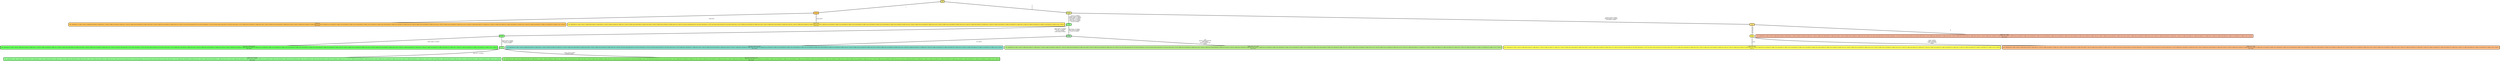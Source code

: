 graph Tree {
node [shape=box, style="filled, rounded",color="black",penwidth="3",fontcolor="black",                 fontname=helvetica] ;
graph [ranksep="0 equally", splines=straight,                 bgcolor=transparent, dpi=200] ;
edge [fontname=helvetica, color=black] ;
0 [label="1adlt,0kids
Prob: 1adlt,0kids:1.0 1adlt,1+kids:0.0 2adlts,dkmar,0kids:0.0 2adlts,dkmar,1+kids:0.0 2adlts,mar,0kids:0.0 2adlts,mar,1+kids:0.0 2adlts,ntmar,dkrel,0kids:0.0 2adlts,ntmar,dkrel,1+kids:0.0 2adlts,ntmar,rel,0kids:0.0 2adlts,ntmar,rel,1+kids:0.0 2as,ntmar,ntrel,opsex,0ks:0.0 2as,ntmar,ntrel,opsex,1+ks:0.0 2as,ntmar,ntrel,smsex,0ks:0.0 2as,ntmar,ntrel,smsex,1+ks:0.0 3adlts,0mar,ntrel,0kids:0.0 3adlts,0mar,ntrel,1+kids:0.0 3adlts,0mar,ntrel,rel,0kids:0.0 3adlts,0mar,ntrel,rel,1+kids:0.0 3adlts,0mar,rel,0kids:0.0 3adlts,0mar,rel,1+kids:0.0 3adlts,0mar,sp,rel,0kids:0.0 3adlts,1mar,ntrel,0kids:0.0 3adlts,1mar,rel,ntrel,0kids:0.0 3adlts,1mar,rel,rel,0kids:0.0 3adlts,2mar,ntrel,rel,0kids:0.0 3adlts,2mar,rel,0kids:0.0 3adlts,2mar,rel,1+kids:0.0 3adlts,2mar,sp,rel,0kids:0.0 3adlts,2mar,sp,rel,1+kids:0.0 3adlts,3mar,sp,rel,0kids:0.0 3adlts,3mar,sp,rel,1+kids:0.0 4+adlts,0mar,0kids:0.0 4+adlts,0mar,1+kids:0.0 4+adlts,1mar,0kids:0.0 4+adlts,2mar,0kids:0.0 4+adlts,2mar,1+kids:0.0 4+adlts,3mar,0kids:0.0 4+adlts,4+mar,0kids:0.0 4+adlts,4+mar,1+kids:0.0
Frac: 0.202", fillcolor="#ffc155"] ;
1 [label="HHTYPE1", fillcolor="#ffc555"] ;
2 [label="1adlt,1+kids
Prob: 1adlt,0kids:0.0 1adlt,1+kids:1.0 2adlts,dkmar,0kids:0.0 2adlts,dkmar,1+kids:0.0 2adlts,mar,0kids:0.0 2adlts,mar,1+kids:0.0 2adlts,ntmar,dkrel,0kids:0.0 2adlts,ntmar,dkrel,1+kids:0.0 2adlts,ntmar,rel,0kids:0.0 2adlts,ntmar,rel,1+kids:0.0 2as,ntmar,ntrel,opsex,0ks:0.0 2as,ntmar,ntrel,opsex,1+ks:0.0 2as,ntmar,ntrel,smsex,0ks:0.0 2as,ntmar,ntrel,smsex,1+ks:0.0 3adlts,0mar,ntrel,0kids:0.0 3adlts,0mar,ntrel,1+kids:0.0 3adlts,0mar,ntrel,rel,0kids:0.0 3adlts,0mar,ntrel,rel,1+kids:0.0 3adlts,0mar,rel,0kids:0.0 3adlts,0mar,rel,1+kids:0.0 3adlts,0mar,sp,rel,0kids:0.0 3adlts,1mar,ntrel,0kids:0.0 3adlts,1mar,rel,ntrel,0kids:0.0 3adlts,1mar,rel,rel,0kids:0.0 3adlts,2mar,ntrel,rel,0kids:0.0 3adlts,2mar,rel,0kids:0.0 3adlts,2mar,rel,1+kids:0.0 3adlts,2mar,sp,rel,0kids:0.0 3adlts,2mar,sp,rel,1+kids:0.0 3adlts,3mar,sp,rel,0kids:0.0 3adlts,3mar,sp,rel,1+kids:0.0 4+adlts,0mar,0kids:0.0 4+adlts,0mar,1+kids:0.0 4+adlts,1mar,0kids:0.0 4+adlts,2mar,0kids:0.0 4+adlts,2mar,1+kids:0.0 4+adlts,3mar,0kids:0.0 4+adlts,4+mar,0kids:0.0 4+adlts,4+mar,1+kids:0.0
Frac: 0.03", fillcolor="#ffe755"] ;
3 [label="adults", fillcolor="#e4db6d"] ;
4 [label="2as,ntmar,ntrel,opsex,0ks
Prob: 1adlt,0kids:0.0 1adlt,1+kids:0.0 2adlts,dkmar,0kids:0.0 2adlts,dkmar,1+kids:0.0 2adlts,mar,0kids:0.0 2adlts,mar,1+kids:0.0 2adlts,ntmar,dkrel,0kids:0.0 2adlts,ntmar,dkrel,1+kids:0.0 2adlts,ntmar,rel,0kids:0.0 2adlts,ntmar,rel,1+kids:0.0 2as,ntmar,ntrel,opsex,0ks:1.0 2as,ntmar,ntrel,opsex,1+ks:0.0 2as,ntmar,ntrel,smsex,0ks:0.0 2as,ntmar,ntrel,smsex,1+ks:0.0 3adlts,0mar,ntrel,0kids:0.0 3adlts,0mar,ntrel,1+kids:0.0 3adlts,0mar,ntrel,rel,0kids:0.0 3adlts,0mar,ntrel,rel,1+kids:0.0 3adlts,0mar,rel,0kids:0.0 3adlts,0mar,rel,1+kids:0.0 3adlts,0mar,sp,rel,0kids:0.0 3adlts,1mar,ntrel,0kids:0.0 3adlts,1mar,rel,ntrel,0kids:0.0 3adlts,1mar,rel,rel,0kids:0.0 3adlts,2mar,ntrel,rel,0kids:0.0 3adlts,2mar,rel,0kids:0.0 3adlts,2mar,rel,1+kids:0.0 3adlts,2mar,sp,rel,0kids:0.0 3adlts,2mar,sp,rel,1+kids:0.0 3adlts,3mar,sp,rel,0kids:0.0 3adlts,3mar,sp,rel,1+kids:0.0 4+adlts,0mar,0kids:0.0 4+adlts,0mar,1+kids:0.0 4+adlts,1mar,0kids:0.0 4+adlts,2mar,0kids:0.0 4+adlts,2mar,1+kids:0.0 4+adlts,3mar,0kids:0.0 4+adlts,4+mar,0kids:0.0 4+adlts,4+mar,1+kids:0.0
Frac: 0.061", fillcolor="#61ff55"] ;
5 [label="HHTYPE1", fillcolor="#7afb6e"] ;
6 [label="2adlts,ntmar,rel,0kids
Prob: 1adlt,0kids:0.0 1adlt,1+kids:0.0 2adlts,dkmar,0kids:0.0 2adlts,dkmar,1+kids:0.0 2adlts,mar,0kids:0.0 2adlts,mar,1+kids:0.0 2adlts,ntmar,dkrel,0kids:0.0 2adlts,ntmar,dkrel,1+kids:0.0 2adlts,ntmar,rel,0kids:0.6 2adlts,ntmar,rel,1+kids:0.0 2as,ntmar,ntrel,opsex,0ks:0.0 2as,ntmar,ntrel,opsex,1+ks:0.0 2as,ntmar,ntrel,smsex,0ks:0.0 2as,ntmar,ntrel,smsex,1+ks:0.0 3adlts,0mar,ntrel,0kids:0.0 3adlts,0mar,ntrel,1+kids:0.0 3adlts,0mar,ntrel,rel,0kids:0.1 3adlts,0mar,ntrel,rel,1+kids:0.0 3adlts,0mar,rel,0kids:0.2 3adlts,0mar,rel,1+kids:0.0 3adlts,0mar,sp,rel,0kids:0.0 3adlts,1mar,ntrel,0kids:0.0 3adlts,1mar,rel,ntrel,0kids:0.0 3adlts,1mar,rel,rel,0kids:0.0 3adlts,2mar,ntrel,rel,0kids:0.0 3adlts,2mar,rel,0kids:0.0 3adlts,2mar,rel,1+kids:0.0 3adlts,2mar,sp,rel,0kids:0.0 3adlts,2mar,sp,rel,1+kids:0.0 3adlts,3mar,sp,rel,0kids:0.0 3adlts,3mar,sp,rel,1+kids:0.0 4+adlts,0mar,0kids:0.0 4+adlts,0mar,1+kids:0.0 4+adlts,1mar,0kids:0.0 4+adlts,2mar,0kids:0.0 4+adlts,2mar,1+kids:0.0 4+adlts,3mar,0kids:0.0 4+adlts,4+mar,0kids:0.0 4+adlts,4+mar,1+kids:0.0
Frac: 0.042", fillcolor="#92fd90"] ;
7 [label="HHTYPE1", fillcolor="#8ff883"] ;
8 [label="2as,ntmar,ntrel,opsex,1+ks
Prob: 1adlt,0kids:0.0 1adlt,1+kids:0.0 2adlts,dkmar,0kids:0.0 2adlts,dkmar,1+kids:0.2 2adlts,mar,0kids:0.0 2adlts,mar,1+kids:0.0 2adlts,ntmar,dkrel,0kids:0.0 2adlts,ntmar,dkrel,1+kids:0.0 2adlts,ntmar,rel,0kids:0.0 2adlts,ntmar,rel,1+kids:0.0 2as,ntmar,ntrel,opsex,0ks:0.0 2as,ntmar,ntrel,opsex,1+ks:0.7 2as,ntmar,ntrel,smsex,0ks:0.0 2as,ntmar,ntrel,smsex,1+ks:0.0 3adlts,0mar,ntrel,0kids:0.0 3adlts,0mar,ntrel,1+kids:0.0 3adlts,0mar,ntrel,rel,0kids:0.0 3adlts,0mar,ntrel,rel,1+kids:0.0 3adlts,0mar,rel,0kids:0.0 3adlts,0mar,rel,1+kids:0.0 3adlts,0mar,sp,rel,0kids:0.0 3adlts,1mar,ntrel,0kids:0.0 3adlts,1mar,rel,ntrel,0kids:0.0 3adlts,1mar,rel,rel,0kids:0.0 3adlts,2mar,ntrel,rel,0kids:0.0 3adlts,2mar,rel,0kids:0.0 3adlts,2mar,rel,1+kids:0.0 3adlts,2mar,sp,rel,0kids:0.0 3adlts,2mar,sp,rel,1+kids:0.0 3adlts,3mar,sp,rel,0kids:0.0 3adlts,3mar,sp,rel,1+kids:0.0 4+adlts,0mar,0kids:0.0 4+adlts,0mar,1+kids:0.1 4+adlts,1mar,0kids:0.0 4+adlts,2mar,0kids:0.0 4+adlts,2mar,1+kids:0.0 4+adlts,3mar,0kids:0.0 4+adlts,4+mar,0kids:0.0 4+adlts,4+mar,1+kids:0.0
Frac: 0.032", fillcolor="#8bf272"] ;
9 [label="HHTYPE1", fillcolor="#84f37e"] ;
10 [label="2as,ntmar,ntrel,smsex,0ks
Prob: 1adlt,0kids:0.0 1adlt,1+kids:0.0 2adlts,dkmar,0kids:0.0 2adlts,dkmar,1+kids:0.0 2adlts,mar,0kids:0.0 2adlts,mar,1+kids:0.0 2adlts,ntmar,dkrel,0kids:0.0 2adlts,ntmar,dkrel,1+kids:0.0 2adlts,ntmar,rel,0kids:0.0 2adlts,ntmar,rel,1+kids:0.0 2as,ntmar,ntrel,opsex,0ks:0.0 2as,ntmar,ntrel,opsex,1+ks:0.0 2as,ntmar,ntrel,smsex,0ks:0.5 2as,ntmar,ntrel,smsex,1+ks:0.0 3adlts,0mar,ntrel,0kids:0.1 3adlts,0mar,ntrel,1+kids:0.0 3adlts,0mar,ntrel,rel,0kids:0.0 3adlts,0mar,ntrel,rel,1+kids:0.1 3adlts,0mar,rel,0kids:0.0 3adlts,0mar,rel,1+kids:0.0 3adlts,0mar,sp,rel,0kids:0.0 3adlts,1mar,ntrel,0kids:0.0 3adlts,1mar,rel,ntrel,0kids:0.0 3adlts,1mar,rel,rel,0kids:0.0 3adlts,2mar,ntrel,rel,0kids:0.0 3adlts,2mar,rel,0kids:0.0 3adlts,2mar,rel,1+kids:0.0 3adlts,2mar,sp,rel,0kids:0.0 3adlts,2mar,sp,rel,1+kids:0.0 3adlts,3mar,sp,rel,0kids:0.0 3adlts,3mar,sp,rel,1+kids:0.0 4+adlts,0mar,0kids:0.2 4+adlts,0mar,1+kids:0.0 4+adlts,1mar,0kids:0.0 4+adlts,2mar,0kids:0.0 4+adlts,2mar,1+kids:0.0 4+adlts,3mar,0kids:0.0 4+adlts,4+mar,0kids:0.0 4+adlts,4+mar,1+kids:0.0
Frac: 0.029", fillcolor="#79d8c5"] ;
11 [label="RELATE2", fillcolor="#9ae29f"] ;
12 [label="2adlts,ntmar,rel,1+kids
Prob: 1adlt,0kids:0.0 1adlt,1+kids:0.0 2adlts,dkmar,0kids:0.3 2adlts,dkmar,1+kids:0.0 2adlts,mar,0kids:0.0 2adlts,mar,1+kids:0.0 2adlts,ntmar,dkrel,0kids:0.0 2adlts,ntmar,dkrel,1+kids:0.0 2adlts,ntmar,rel,0kids:0.0 2adlts,ntmar,rel,1+kids:0.4 2as,ntmar,ntrel,opsex,0ks:0.0 2as,ntmar,ntrel,opsex,1+ks:0.0 2as,ntmar,ntrel,smsex,0ks:0.0 2as,ntmar,ntrel,smsex,1+ks:0.0 3adlts,0mar,ntrel,0kids:0.0 3adlts,0mar,ntrel,1+kids:0.0 3adlts,0mar,ntrel,rel,0kids:0.0 3adlts,0mar,ntrel,rel,1+kids:0.0 3adlts,0mar,rel,0kids:0.0 3adlts,0mar,rel,1+kids:0.1 3adlts,0mar,sp,rel,0kids:0.0 3adlts,1mar,ntrel,0kids:0.0 3adlts,1mar,rel,ntrel,0kids:0.0 3adlts,1mar,rel,rel,0kids:0.0 3adlts,2mar,ntrel,rel,0kids:0.0 3adlts,2mar,rel,0kids:0.0 3adlts,2mar,rel,1+kids:0.0 3adlts,2mar,sp,rel,0kids:0.0 3adlts,2mar,sp,rel,1+kids:0.0 3adlts,3mar,sp,rel,0kids:0.0 3adlts,3mar,sp,rel,1+kids:0.0 4+adlts,0mar,0kids:0.1 4+adlts,0mar,1+kids:0.0 4+adlts,1mar,0kids:0.0 4+adlts,2mar,0kids:0.0 4+adlts,2mar,1+kids:0.0 4+adlts,3mar,0kids:0.0 4+adlts,4+mar,0kids:0.0 4+adlts,4+mar,1+kids:0.0
Frac: 0.037", fillcolor="#b3ea82"] ;
13 [label="HHTYPE1", fillcolor="#dce275"] ;
14 [label="2adlts,mar,0kids
Prob: 1adlt,0kids:0.0 1adlt,1+kids:0.0 2adlts,dkmar,0kids:0.0 2adlts,dkmar,1+kids:0.0 2adlts,mar,0kids:1.0 2adlts,mar,1+kids:0.0 2adlts,ntmar,dkrel,0kids:0.0 2adlts,ntmar,dkrel,1+kids:0.0 2adlts,ntmar,rel,0kids:0.0 2adlts,ntmar,rel,1+kids:0.0 2as,ntmar,ntrel,opsex,0ks:0.0 2as,ntmar,ntrel,opsex,1+ks:0.0 2as,ntmar,ntrel,smsex,0ks:0.0 2as,ntmar,ntrel,smsex,1+ks:0.0 3adlts,0mar,ntrel,0kids:0.0 3adlts,0mar,ntrel,1+kids:0.0 3adlts,0mar,ntrel,rel,0kids:0.0 3adlts,0mar,ntrel,rel,1+kids:0.0 3adlts,0mar,rel,0kids:0.0 3adlts,0mar,rel,1+kids:0.0 3adlts,0mar,sp,rel,0kids:0.0 3adlts,1mar,ntrel,0kids:0.0 3adlts,1mar,rel,ntrel,0kids:0.0 3adlts,1mar,rel,rel,0kids:0.0 3adlts,2mar,ntrel,rel,0kids:0.0 3adlts,2mar,rel,0kids:0.0 3adlts,2mar,rel,1+kids:0.0 3adlts,2mar,sp,rel,0kids:0.0 3adlts,2mar,sp,rel,1+kids:0.0 3adlts,3mar,sp,rel,0kids:0.0 3adlts,3mar,sp,rel,1+kids:0.0 4+adlts,0mar,0kids:0.0 4+adlts,0mar,1+kids:0.0 4+adlts,1mar,0kids:0.0 4+adlts,2mar,0kids:0.0 4+adlts,2mar,1+kids:0.0 4+adlts,3mar,0kids:0.0 4+adlts,4+mar,0kids:0.0 4+adlts,4+mar,1+kids:0.0
Frac: 0.3", fillcolor="#feff55"] ;
15 [label="famgen", fillcolor="#fef25c"] ;
16 [label="2adlts,mar,1+kids
Prob: 1adlt,0kids:0.0 1adlt,1+kids:0.0 2adlts,dkmar,0kids:0.0 2adlts,dkmar,1+kids:0.0 2adlts,mar,0kids:0.1 2adlts,mar,1+kids:0.5 2adlts,ntmar,dkrel,0kids:0.0 2adlts,ntmar,dkrel,1+kids:0.0 2adlts,ntmar,rel,0kids:0.0 2adlts,ntmar,rel,1+kids:0.0 2as,ntmar,ntrel,opsex,0ks:0.0 2as,ntmar,ntrel,opsex,1+ks:0.0 2as,ntmar,ntrel,smsex,0ks:0.0 2as,ntmar,ntrel,smsex,1+ks:0.0 3adlts,0mar,ntrel,0kids:0.0 3adlts,0mar,ntrel,1+kids:0.0 3adlts,0mar,ntrel,rel,0kids:0.0 3adlts,0mar,ntrel,rel,1+kids:0.0 3adlts,0mar,rel,0kids:0.0 3adlts,0mar,rel,1+kids:0.0 3adlts,0mar,sp,rel,0kids:0.0 3adlts,1mar,ntrel,0kids:0.0 3adlts,1mar,rel,ntrel,0kids:0.0 3adlts,1mar,rel,rel,0kids:0.0 3adlts,2mar,ntrel,rel,0kids:0.0 3adlts,2mar,rel,0kids:0.0 3adlts,2mar,rel,1+kids:0.0 3adlts,2mar,sp,rel,0kids:0.0 3adlts,2mar,sp,rel,1+kids:0.2 3adlts,3mar,sp,rel,0kids:0.0 3adlts,3mar,sp,rel,1+kids:0.0 4+adlts,0mar,0kids:0.0 4+adlts,0mar,1+kids:0.0 4+adlts,1mar,0kids:0.0 4+adlts,2mar,0kids:0.0 4+adlts,2mar,1+kids:0.1 4+adlts,3mar,0kids:0.0 4+adlts,4+mar,0kids:0.0 4+adlts,4+mar,1+kids:0.1
Frac: 0.065", fillcolor="#feb97c"] ;
17 [label="hompop", fillcolor="#fbdc71"] ;
18 [label="2adlts,mar,1+kids
Prob: 1adlt,0kids:0.0 1adlt,1+kids:0.0 2adlts,dkmar,0kids:0.0 2adlts,dkmar,1+kids:0.0 2adlts,mar,0kids:0.0 2adlts,mar,1+kids:0.5 2adlts,ntmar,dkrel,0kids:0.0 2adlts,ntmar,dkrel,1+kids:0.0 2adlts,ntmar,rel,0kids:0.0 2adlts,ntmar,rel,1+kids:0.0 2as,ntmar,ntrel,opsex,0ks:0.0 2as,ntmar,ntrel,opsex,1+ks:0.0 2as,ntmar,ntrel,smsex,0ks:0.0 2as,ntmar,ntrel,smsex,1+ks:0.0 3adlts,0mar,ntrel,0kids:0.0 3adlts,0mar,ntrel,1+kids:0.0 3adlts,0mar,ntrel,rel,0kids:0.0 3adlts,0mar,ntrel,rel,1+kids:0.0 3adlts,0mar,rel,0kids:0.0 3adlts,0mar,rel,1+kids:0.0 3adlts,0mar,sp,rel,0kids:0.0 3adlts,1mar,ntrel,0kids:0.0 3adlts,1mar,rel,ntrel,0kids:0.0 3adlts,1mar,rel,rel,0kids:0.0 3adlts,2mar,ntrel,rel,0kids:0.0 3adlts,2mar,rel,0kids:0.0 3adlts,2mar,rel,1+kids:0.0 3adlts,2mar,sp,rel,0kids:0.2 3adlts,2mar,sp,rel,1+kids:0.1 3adlts,3mar,sp,rel,0kids:0.0 3adlts,3mar,sp,rel,1+kids:0.0 4+adlts,0mar,0kids:0.0 4+adlts,0mar,1+kids:0.0 4+adlts,1mar,0kids:0.0 4+adlts,2mar,0kids:0.1 4+adlts,2mar,1+kids:0.0 4+adlts,3mar,0kids:0.0 4+adlts,4+mar,0kids:0.0 4+adlts,4+mar,1+kids:0.0
Frac: 0.203", fillcolor="#f4b398"] ;
1 -- 0 [label=" single adult",penwidth=3] ;
1 -- 2 [label=" single parent",penwidth=3] ;
3 -- 1 [label=" 1",penwidth=3] ;
3 -- 13 [label=" 2\n 3\n 4\n 5\n 6",penwidth=3] ;
5 -- 4 [label=" cohab couple, no children",penwidth=3] ;
5 -- 7 [label=" cohab couple w children\n other fam., no children\n unsure w children",penwidth=3] ;
7 -- 6 [label=" other fam., no children",penwidth=3] ;
7 -- 8 [label=" cohab couple w children\n unsure w children",penwidth=3] ;
9 -- 5 [label=" cohab couple, no children\n other fam., no children\n unsure w children\n cohab couple w children",penwidth=3] ;
9 -- 11 [label=" non-family, no children\n other family w children\n unsure, no children",penwidth=3] ;
11 -- 10 [label=" non-relative",penwidth=3] ;
11 -- 12 [label=" child\n grand or great-grandchild\n other relative\n parent or parent-in-law\n spouse",penwidth=3] ;
13 -- 9 [label=" unsure, no children\n cohab couple w children\n cohab couple, no children\n non-family, no children\n other fam., no children\n other family w children\n unsure w children",penwidth=3] ;
13 -- 17 [label=" married couple w children\n married couple, no children\n non-family w children",penwidth=3] ;
15 -- 14 [label=" 1 gen",penwidth=3] ;
15 -- 16 [label=" 2 gens, children\n 3 gens, chld, par\n 3 gens, grandchldrn\n 4 gens",penwidth=3] ;
17 -- 15 [label=" 11\n 2\n 9\n 6\n 7\n 8\n 5",penwidth=3] ;
17 -- 18 [label=" 3\n 4",penwidth=3] ;
{rank = same;}}